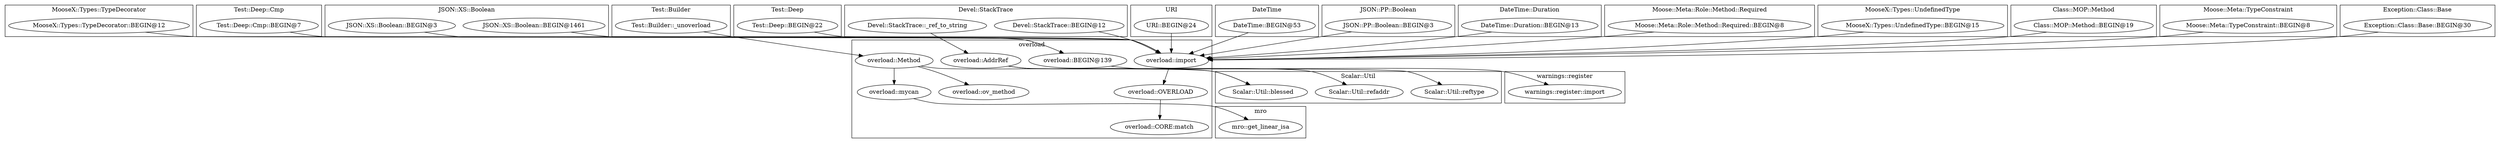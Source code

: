 digraph {
graph [overlap=false]
subgraph cluster_MooseX_Types_TypeDecorator {
	label="MooseX::Types::TypeDecorator";
	"MooseX::Types::TypeDecorator::BEGIN@12";
}
subgraph cluster_Test_Deep_Cmp {
	label="Test::Deep::Cmp";
	"Test::Deep::Cmp::BEGIN@7";
}
subgraph cluster_JSON_XS_Boolean {
	label="JSON::XS::Boolean";
	"JSON::XS::Boolean::BEGIN@1461";
	"JSON::XS::Boolean::BEGIN@3";
}
subgraph cluster_mro {
	label="mro";
	"mro::get_linear_isa";
}
subgraph cluster_Test_Builder {
	label="Test::Builder";
	"Test::Builder::_unoverload";
}
subgraph cluster_Scalar_Util {
	label="Scalar::Util";
	"Scalar::Util::refaddr";
	"Scalar::Util::reftype";
	"Scalar::Util::blessed";
}
subgraph cluster_warnings_register {
	label="warnings::register";
	"warnings::register::import";
}
subgraph cluster_Test_Deep {
	label="Test::Deep";
	"Test::Deep::BEGIN@22";
}
subgraph cluster_Devel_StackTrace {
	label="Devel::StackTrace";
	"Devel::StackTrace::_ref_to_string";
	"Devel::StackTrace::BEGIN@12";
}
subgraph cluster_URI {
	label="URI";
	"URI::BEGIN@24";
}
subgraph cluster_DateTime {
	label="DateTime";
	"DateTime::BEGIN@53";
}
subgraph cluster_JSON_PP_Boolean {
	label="JSON::PP::Boolean";
	"JSON::PP::Boolean::BEGIN@3";
}
subgraph cluster_overload {
	label="overload";
	"overload::OVERLOAD";
	"overload::AddrRef";
	"overload::mycan";
	"overload::Method";
	"overload::import";
	"overload::BEGIN@139";
	"overload::ov_method";
	"overload::CORE:match";
}
subgraph cluster_DateTime_Duration {
	label="DateTime::Duration";
	"DateTime::Duration::BEGIN@13";
}
subgraph cluster_Moose_Meta_Role_Method_Required {
	label="Moose::Meta::Role::Method::Required";
	"Moose::Meta::Role::Method::Required::BEGIN@8";
}
subgraph cluster_MooseX_Types_UndefinedType {
	label="MooseX::Types::UndefinedType";
	"MooseX::Types::UndefinedType::BEGIN@15";
}
subgraph cluster_Class_MOP_Method {
	label="Class::MOP::Method";
	"Class::MOP::Method::BEGIN@19";
}
subgraph cluster_Moose_Meta_TypeConstraint {
	label="Moose::Meta::TypeConstraint";
	"Moose::Meta::TypeConstraint::BEGIN@8";
}
subgraph cluster_Exception_Class_Base {
	label="Exception::Class::Base";
	"Exception::Class::Base::BEGIN@30";
}
"overload::AddrRef" -> "Scalar::Util::refaddr";
"overload::AddrRef" -> "Scalar::Util::blessed";
"overload::Method" -> "Scalar::Util::blessed";
"overload::Method" -> "overload::ov_method";
"overload::Method" -> "overload::mycan";
"Test::Deep::BEGIN@22" -> "overload::BEGIN@139";
"overload::BEGIN@139" -> "warnings::register::import";
"Devel::StackTrace::_ref_to_string" -> "overload::AddrRef";
"overload::import" -> "overload::OVERLOAD";
"Test::Builder::_unoverload" -> "overload::Method";
"overload::AddrRef" -> "Scalar::Util::reftype";
"MooseX::Types::TypeDecorator::BEGIN@12" -> "overload::import";
"JSON::XS::Boolean::BEGIN@1461" -> "overload::import";
"DateTime::BEGIN@53" -> "overload::import";
"DateTime::Duration::BEGIN@13" -> "overload::import";
"MooseX::Types::UndefinedType::BEGIN@15" -> "overload::import";
"JSON::XS::Boolean::BEGIN@3" -> "overload::import";
"JSON::PP::Boolean::BEGIN@3" -> "overload::import";
"Moose::Meta::Role::Method::Required::BEGIN@8" -> "overload::import";
"Class::MOP::Method::BEGIN@19" -> "overload::import";
"Exception::Class::Base::BEGIN@30" -> "overload::import";
"Moose::Meta::TypeConstraint::BEGIN@8" -> "overload::import";
"URI::BEGIN@24" -> "overload::import";
"Devel::StackTrace::BEGIN@12" -> "overload::import";
"Test::Deep::Cmp::BEGIN@7" -> "overload::import";
"overload::mycan" -> "mro::get_linear_isa";
"overload::OVERLOAD" -> "overload::CORE:match";
}

